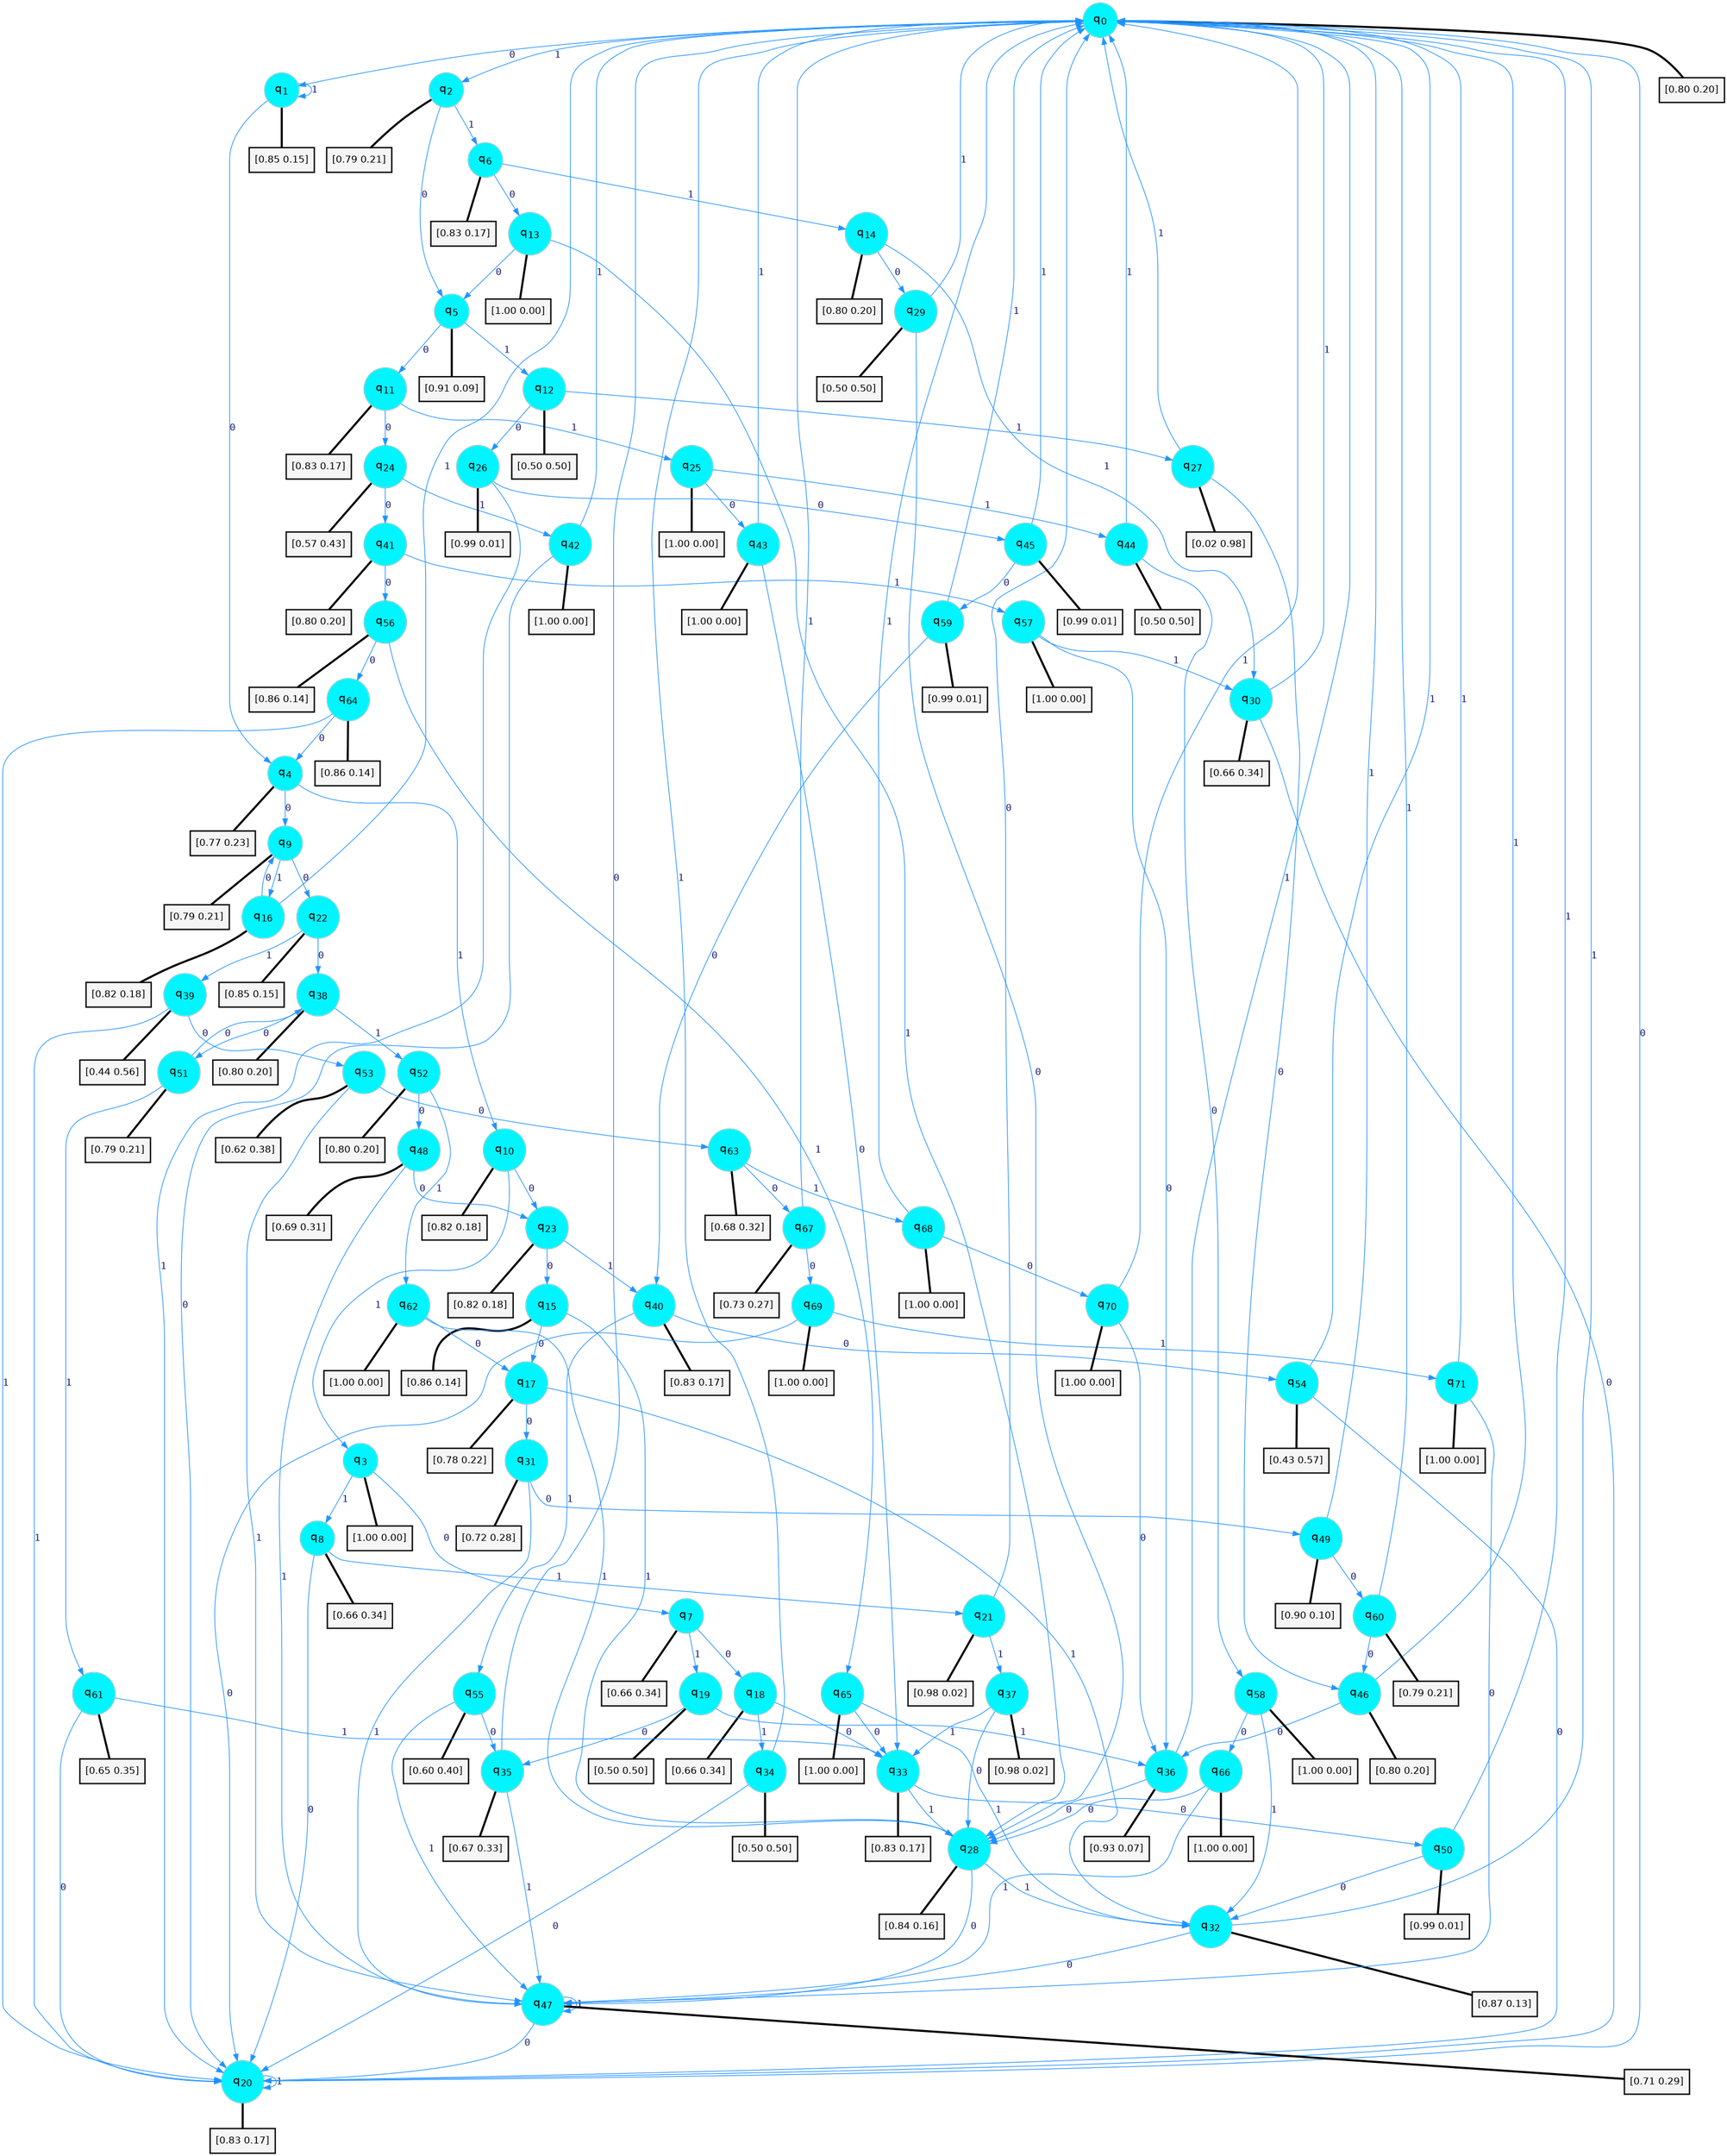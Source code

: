 digraph G {
graph [
bgcolor=transparent, dpi=300, rankdir=TD, size="40,25"];
node [
color=gray, fillcolor=turquoise1, fontcolor=black, fontname=Helvetica, fontsize=16, fontweight=bold, shape=circle, style=filled];
edge [
arrowsize=1, color=dodgerblue1, fontcolor=midnightblue, fontname=courier, fontweight=bold, penwidth=1, style=solid, weight=20];
0[label=<q<SUB>0</SUB>>];
1[label=<q<SUB>1</SUB>>];
2[label=<q<SUB>2</SUB>>];
3[label=<q<SUB>3</SUB>>];
4[label=<q<SUB>4</SUB>>];
5[label=<q<SUB>5</SUB>>];
6[label=<q<SUB>6</SUB>>];
7[label=<q<SUB>7</SUB>>];
8[label=<q<SUB>8</SUB>>];
9[label=<q<SUB>9</SUB>>];
10[label=<q<SUB>10</SUB>>];
11[label=<q<SUB>11</SUB>>];
12[label=<q<SUB>12</SUB>>];
13[label=<q<SUB>13</SUB>>];
14[label=<q<SUB>14</SUB>>];
15[label=<q<SUB>15</SUB>>];
16[label=<q<SUB>16</SUB>>];
17[label=<q<SUB>17</SUB>>];
18[label=<q<SUB>18</SUB>>];
19[label=<q<SUB>19</SUB>>];
20[label=<q<SUB>20</SUB>>];
21[label=<q<SUB>21</SUB>>];
22[label=<q<SUB>22</SUB>>];
23[label=<q<SUB>23</SUB>>];
24[label=<q<SUB>24</SUB>>];
25[label=<q<SUB>25</SUB>>];
26[label=<q<SUB>26</SUB>>];
27[label=<q<SUB>27</SUB>>];
28[label=<q<SUB>28</SUB>>];
29[label=<q<SUB>29</SUB>>];
30[label=<q<SUB>30</SUB>>];
31[label=<q<SUB>31</SUB>>];
32[label=<q<SUB>32</SUB>>];
33[label=<q<SUB>33</SUB>>];
34[label=<q<SUB>34</SUB>>];
35[label=<q<SUB>35</SUB>>];
36[label=<q<SUB>36</SUB>>];
37[label=<q<SUB>37</SUB>>];
38[label=<q<SUB>38</SUB>>];
39[label=<q<SUB>39</SUB>>];
40[label=<q<SUB>40</SUB>>];
41[label=<q<SUB>41</SUB>>];
42[label=<q<SUB>42</SUB>>];
43[label=<q<SUB>43</SUB>>];
44[label=<q<SUB>44</SUB>>];
45[label=<q<SUB>45</SUB>>];
46[label=<q<SUB>46</SUB>>];
47[label=<q<SUB>47</SUB>>];
48[label=<q<SUB>48</SUB>>];
49[label=<q<SUB>49</SUB>>];
50[label=<q<SUB>50</SUB>>];
51[label=<q<SUB>51</SUB>>];
52[label=<q<SUB>52</SUB>>];
53[label=<q<SUB>53</SUB>>];
54[label=<q<SUB>54</SUB>>];
55[label=<q<SUB>55</SUB>>];
56[label=<q<SUB>56</SUB>>];
57[label=<q<SUB>57</SUB>>];
58[label=<q<SUB>58</SUB>>];
59[label=<q<SUB>59</SUB>>];
60[label=<q<SUB>60</SUB>>];
61[label=<q<SUB>61</SUB>>];
62[label=<q<SUB>62</SUB>>];
63[label=<q<SUB>63</SUB>>];
64[label=<q<SUB>64</SUB>>];
65[label=<q<SUB>65</SUB>>];
66[label=<q<SUB>66</SUB>>];
67[label=<q<SUB>67</SUB>>];
68[label=<q<SUB>68</SUB>>];
69[label=<q<SUB>69</SUB>>];
70[label=<q<SUB>70</SUB>>];
71[label=<q<SUB>71</SUB>>];
72[label="[0.80 0.20]", shape=box,fontcolor=black, fontname=Helvetica, fontsize=14, penwidth=2, fillcolor=whitesmoke,color=black];
73[label="[0.85 0.15]", shape=box,fontcolor=black, fontname=Helvetica, fontsize=14, penwidth=2, fillcolor=whitesmoke,color=black];
74[label="[0.79 0.21]", shape=box,fontcolor=black, fontname=Helvetica, fontsize=14, penwidth=2, fillcolor=whitesmoke,color=black];
75[label="[1.00 0.00]", shape=box,fontcolor=black, fontname=Helvetica, fontsize=14, penwidth=2, fillcolor=whitesmoke,color=black];
76[label="[0.77 0.23]", shape=box,fontcolor=black, fontname=Helvetica, fontsize=14, penwidth=2, fillcolor=whitesmoke,color=black];
77[label="[0.91 0.09]", shape=box,fontcolor=black, fontname=Helvetica, fontsize=14, penwidth=2, fillcolor=whitesmoke,color=black];
78[label="[0.83 0.17]", shape=box,fontcolor=black, fontname=Helvetica, fontsize=14, penwidth=2, fillcolor=whitesmoke,color=black];
79[label="[0.66 0.34]", shape=box,fontcolor=black, fontname=Helvetica, fontsize=14, penwidth=2, fillcolor=whitesmoke,color=black];
80[label="[0.66 0.34]", shape=box,fontcolor=black, fontname=Helvetica, fontsize=14, penwidth=2, fillcolor=whitesmoke,color=black];
81[label="[0.79 0.21]", shape=box,fontcolor=black, fontname=Helvetica, fontsize=14, penwidth=2, fillcolor=whitesmoke,color=black];
82[label="[0.82 0.18]", shape=box,fontcolor=black, fontname=Helvetica, fontsize=14, penwidth=2, fillcolor=whitesmoke,color=black];
83[label="[0.83 0.17]", shape=box,fontcolor=black, fontname=Helvetica, fontsize=14, penwidth=2, fillcolor=whitesmoke,color=black];
84[label="[0.50 0.50]", shape=box,fontcolor=black, fontname=Helvetica, fontsize=14, penwidth=2, fillcolor=whitesmoke,color=black];
85[label="[1.00 0.00]", shape=box,fontcolor=black, fontname=Helvetica, fontsize=14, penwidth=2, fillcolor=whitesmoke,color=black];
86[label="[0.80 0.20]", shape=box,fontcolor=black, fontname=Helvetica, fontsize=14, penwidth=2, fillcolor=whitesmoke,color=black];
87[label="[0.86 0.14]", shape=box,fontcolor=black, fontname=Helvetica, fontsize=14, penwidth=2, fillcolor=whitesmoke,color=black];
88[label="[0.82 0.18]", shape=box,fontcolor=black, fontname=Helvetica, fontsize=14, penwidth=2, fillcolor=whitesmoke,color=black];
89[label="[0.78 0.22]", shape=box,fontcolor=black, fontname=Helvetica, fontsize=14, penwidth=2, fillcolor=whitesmoke,color=black];
90[label="[0.66 0.34]", shape=box,fontcolor=black, fontname=Helvetica, fontsize=14, penwidth=2, fillcolor=whitesmoke,color=black];
91[label="[0.50 0.50]", shape=box,fontcolor=black, fontname=Helvetica, fontsize=14, penwidth=2, fillcolor=whitesmoke,color=black];
92[label="[0.83 0.17]", shape=box,fontcolor=black, fontname=Helvetica, fontsize=14, penwidth=2, fillcolor=whitesmoke,color=black];
93[label="[0.98 0.02]", shape=box,fontcolor=black, fontname=Helvetica, fontsize=14, penwidth=2, fillcolor=whitesmoke,color=black];
94[label="[0.85 0.15]", shape=box,fontcolor=black, fontname=Helvetica, fontsize=14, penwidth=2, fillcolor=whitesmoke,color=black];
95[label="[0.82 0.18]", shape=box,fontcolor=black, fontname=Helvetica, fontsize=14, penwidth=2, fillcolor=whitesmoke,color=black];
96[label="[0.57 0.43]", shape=box,fontcolor=black, fontname=Helvetica, fontsize=14, penwidth=2, fillcolor=whitesmoke,color=black];
97[label="[1.00 0.00]", shape=box,fontcolor=black, fontname=Helvetica, fontsize=14, penwidth=2, fillcolor=whitesmoke,color=black];
98[label="[0.99 0.01]", shape=box,fontcolor=black, fontname=Helvetica, fontsize=14, penwidth=2, fillcolor=whitesmoke,color=black];
99[label="[0.02 0.98]", shape=box,fontcolor=black, fontname=Helvetica, fontsize=14, penwidth=2, fillcolor=whitesmoke,color=black];
100[label="[0.84 0.16]", shape=box,fontcolor=black, fontname=Helvetica, fontsize=14, penwidth=2, fillcolor=whitesmoke,color=black];
101[label="[0.50 0.50]", shape=box,fontcolor=black, fontname=Helvetica, fontsize=14, penwidth=2, fillcolor=whitesmoke,color=black];
102[label="[0.66 0.34]", shape=box,fontcolor=black, fontname=Helvetica, fontsize=14, penwidth=2, fillcolor=whitesmoke,color=black];
103[label="[0.72 0.28]", shape=box,fontcolor=black, fontname=Helvetica, fontsize=14, penwidth=2, fillcolor=whitesmoke,color=black];
104[label="[0.87 0.13]", shape=box,fontcolor=black, fontname=Helvetica, fontsize=14, penwidth=2, fillcolor=whitesmoke,color=black];
105[label="[0.83 0.17]", shape=box,fontcolor=black, fontname=Helvetica, fontsize=14, penwidth=2, fillcolor=whitesmoke,color=black];
106[label="[0.50 0.50]", shape=box,fontcolor=black, fontname=Helvetica, fontsize=14, penwidth=2, fillcolor=whitesmoke,color=black];
107[label="[0.67 0.33]", shape=box,fontcolor=black, fontname=Helvetica, fontsize=14, penwidth=2, fillcolor=whitesmoke,color=black];
108[label="[0.93 0.07]", shape=box,fontcolor=black, fontname=Helvetica, fontsize=14, penwidth=2, fillcolor=whitesmoke,color=black];
109[label="[0.98 0.02]", shape=box,fontcolor=black, fontname=Helvetica, fontsize=14, penwidth=2, fillcolor=whitesmoke,color=black];
110[label="[0.80 0.20]", shape=box,fontcolor=black, fontname=Helvetica, fontsize=14, penwidth=2, fillcolor=whitesmoke,color=black];
111[label="[0.44 0.56]", shape=box,fontcolor=black, fontname=Helvetica, fontsize=14, penwidth=2, fillcolor=whitesmoke,color=black];
112[label="[0.83 0.17]", shape=box,fontcolor=black, fontname=Helvetica, fontsize=14, penwidth=2, fillcolor=whitesmoke,color=black];
113[label="[0.80 0.20]", shape=box,fontcolor=black, fontname=Helvetica, fontsize=14, penwidth=2, fillcolor=whitesmoke,color=black];
114[label="[1.00 0.00]", shape=box,fontcolor=black, fontname=Helvetica, fontsize=14, penwidth=2, fillcolor=whitesmoke,color=black];
115[label="[1.00 0.00]", shape=box,fontcolor=black, fontname=Helvetica, fontsize=14, penwidth=2, fillcolor=whitesmoke,color=black];
116[label="[0.50 0.50]", shape=box,fontcolor=black, fontname=Helvetica, fontsize=14, penwidth=2, fillcolor=whitesmoke,color=black];
117[label="[0.99 0.01]", shape=box,fontcolor=black, fontname=Helvetica, fontsize=14, penwidth=2, fillcolor=whitesmoke,color=black];
118[label="[0.80 0.20]", shape=box,fontcolor=black, fontname=Helvetica, fontsize=14, penwidth=2, fillcolor=whitesmoke,color=black];
119[label="[0.71 0.29]", shape=box,fontcolor=black, fontname=Helvetica, fontsize=14, penwidth=2, fillcolor=whitesmoke,color=black];
120[label="[0.69 0.31]", shape=box,fontcolor=black, fontname=Helvetica, fontsize=14, penwidth=2, fillcolor=whitesmoke,color=black];
121[label="[0.90 0.10]", shape=box,fontcolor=black, fontname=Helvetica, fontsize=14, penwidth=2, fillcolor=whitesmoke,color=black];
122[label="[0.99 0.01]", shape=box,fontcolor=black, fontname=Helvetica, fontsize=14, penwidth=2, fillcolor=whitesmoke,color=black];
123[label="[0.79 0.21]", shape=box,fontcolor=black, fontname=Helvetica, fontsize=14, penwidth=2, fillcolor=whitesmoke,color=black];
124[label="[0.80 0.20]", shape=box,fontcolor=black, fontname=Helvetica, fontsize=14, penwidth=2, fillcolor=whitesmoke,color=black];
125[label="[0.62 0.38]", shape=box,fontcolor=black, fontname=Helvetica, fontsize=14, penwidth=2, fillcolor=whitesmoke,color=black];
126[label="[0.43 0.57]", shape=box,fontcolor=black, fontname=Helvetica, fontsize=14, penwidth=2, fillcolor=whitesmoke,color=black];
127[label="[0.60 0.40]", shape=box,fontcolor=black, fontname=Helvetica, fontsize=14, penwidth=2, fillcolor=whitesmoke,color=black];
128[label="[0.86 0.14]", shape=box,fontcolor=black, fontname=Helvetica, fontsize=14, penwidth=2, fillcolor=whitesmoke,color=black];
129[label="[1.00 0.00]", shape=box,fontcolor=black, fontname=Helvetica, fontsize=14, penwidth=2, fillcolor=whitesmoke,color=black];
130[label="[1.00 0.00]", shape=box,fontcolor=black, fontname=Helvetica, fontsize=14, penwidth=2, fillcolor=whitesmoke,color=black];
131[label="[0.99 0.01]", shape=box,fontcolor=black, fontname=Helvetica, fontsize=14, penwidth=2, fillcolor=whitesmoke,color=black];
132[label="[0.79 0.21]", shape=box,fontcolor=black, fontname=Helvetica, fontsize=14, penwidth=2, fillcolor=whitesmoke,color=black];
133[label="[0.65 0.35]", shape=box,fontcolor=black, fontname=Helvetica, fontsize=14, penwidth=2, fillcolor=whitesmoke,color=black];
134[label="[1.00 0.00]", shape=box,fontcolor=black, fontname=Helvetica, fontsize=14, penwidth=2, fillcolor=whitesmoke,color=black];
135[label="[0.68 0.32]", shape=box,fontcolor=black, fontname=Helvetica, fontsize=14, penwidth=2, fillcolor=whitesmoke,color=black];
136[label="[0.86 0.14]", shape=box,fontcolor=black, fontname=Helvetica, fontsize=14, penwidth=2, fillcolor=whitesmoke,color=black];
137[label="[1.00 0.00]", shape=box,fontcolor=black, fontname=Helvetica, fontsize=14, penwidth=2, fillcolor=whitesmoke,color=black];
138[label="[1.00 0.00]", shape=box,fontcolor=black, fontname=Helvetica, fontsize=14, penwidth=2, fillcolor=whitesmoke,color=black];
139[label="[0.73 0.27]", shape=box,fontcolor=black, fontname=Helvetica, fontsize=14, penwidth=2, fillcolor=whitesmoke,color=black];
140[label="[1.00 0.00]", shape=box,fontcolor=black, fontname=Helvetica, fontsize=14, penwidth=2, fillcolor=whitesmoke,color=black];
141[label="[1.00 0.00]", shape=box,fontcolor=black, fontname=Helvetica, fontsize=14, penwidth=2, fillcolor=whitesmoke,color=black];
142[label="[1.00 0.00]", shape=box,fontcolor=black, fontname=Helvetica, fontsize=14, penwidth=2, fillcolor=whitesmoke,color=black];
143[label="[1.00 0.00]", shape=box,fontcolor=black, fontname=Helvetica, fontsize=14, penwidth=2, fillcolor=whitesmoke,color=black];
0->1 [label=0];
0->2 [label=1];
0->72 [arrowhead=none, penwidth=3,color=black];
1->4 [label=0];
1->1 [label=1];
1->73 [arrowhead=none, penwidth=3,color=black];
2->5 [label=0];
2->6 [label=1];
2->74 [arrowhead=none, penwidth=3,color=black];
3->7 [label=0];
3->8 [label=1];
3->75 [arrowhead=none, penwidth=3,color=black];
4->9 [label=0];
4->10 [label=1];
4->76 [arrowhead=none, penwidth=3,color=black];
5->11 [label=0];
5->12 [label=1];
5->77 [arrowhead=none, penwidth=3,color=black];
6->13 [label=0];
6->14 [label=1];
6->78 [arrowhead=none, penwidth=3,color=black];
7->18 [label=0];
7->19 [label=1];
7->79 [arrowhead=none, penwidth=3,color=black];
8->20 [label=0];
8->21 [label=1];
8->80 [arrowhead=none, penwidth=3,color=black];
9->22 [label=0];
9->16 [label=1];
9->81 [arrowhead=none, penwidth=3,color=black];
10->23 [label=0];
10->3 [label=1];
10->82 [arrowhead=none, penwidth=3,color=black];
11->24 [label=0];
11->25 [label=1];
11->83 [arrowhead=none, penwidth=3,color=black];
12->26 [label=0];
12->27 [label=1];
12->84 [arrowhead=none, penwidth=3,color=black];
13->5 [label=0];
13->28 [label=1];
13->85 [arrowhead=none, penwidth=3,color=black];
14->29 [label=0];
14->30 [label=1];
14->86 [arrowhead=none, penwidth=3,color=black];
15->17 [label=0];
15->28 [label=1];
15->87 [arrowhead=none, penwidth=3,color=black];
16->9 [label=0];
16->0 [label=1];
16->88 [arrowhead=none, penwidth=3,color=black];
17->31 [label=0];
17->32 [label=1];
17->89 [arrowhead=none, penwidth=3,color=black];
18->33 [label=0];
18->34 [label=1];
18->90 [arrowhead=none, penwidth=3,color=black];
19->35 [label=0];
19->36 [label=1];
19->91 [arrowhead=none, penwidth=3,color=black];
20->0 [label=0];
20->20 [label=1];
20->92 [arrowhead=none, penwidth=3,color=black];
21->0 [label=0];
21->37 [label=1];
21->93 [arrowhead=none, penwidth=3,color=black];
22->38 [label=0];
22->39 [label=1];
22->94 [arrowhead=none, penwidth=3,color=black];
23->15 [label=0];
23->40 [label=1];
23->95 [arrowhead=none, penwidth=3,color=black];
24->41 [label=0];
24->42 [label=1];
24->96 [arrowhead=none, penwidth=3,color=black];
25->43 [label=0];
25->44 [label=1];
25->97 [arrowhead=none, penwidth=3,color=black];
26->45 [label=0];
26->20 [label=1];
26->98 [arrowhead=none, penwidth=3,color=black];
27->46 [label=0];
27->0 [label=1];
27->99 [arrowhead=none, penwidth=3,color=black];
28->47 [label=0];
28->32 [label=1];
28->100 [arrowhead=none, penwidth=3,color=black];
29->28 [label=0];
29->0 [label=1];
29->101 [arrowhead=none, penwidth=3,color=black];
30->20 [label=0];
30->0 [label=1];
30->102 [arrowhead=none, penwidth=3,color=black];
31->49 [label=0];
31->47 [label=1];
31->103 [arrowhead=none, penwidth=3,color=black];
32->47 [label=0];
32->0 [label=1];
32->104 [arrowhead=none, penwidth=3,color=black];
33->50 [label=0];
33->28 [label=1];
33->105 [arrowhead=none, penwidth=3,color=black];
34->20 [label=0];
34->0 [label=1];
34->106 [arrowhead=none, penwidth=3,color=black];
35->0 [label=0];
35->47 [label=1];
35->107 [arrowhead=none, penwidth=3,color=black];
36->28 [label=0];
36->0 [label=1];
36->108 [arrowhead=none, penwidth=3,color=black];
37->28 [label=0];
37->33 [label=1];
37->109 [arrowhead=none, penwidth=3,color=black];
38->51 [label=0];
38->52 [label=1];
38->110 [arrowhead=none, penwidth=3,color=black];
39->53 [label=0];
39->20 [label=1];
39->111 [arrowhead=none, penwidth=3,color=black];
40->54 [label=0];
40->55 [label=1];
40->112 [arrowhead=none, penwidth=3,color=black];
41->56 [label=0];
41->57 [label=1];
41->113 [arrowhead=none, penwidth=3,color=black];
42->20 [label=0];
42->0 [label=1];
42->114 [arrowhead=none, penwidth=3,color=black];
43->33 [label=0];
43->0 [label=1];
43->115 [arrowhead=none, penwidth=3,color=black];
44->58 [label=0];
44->0 [label=1];
44->116 [arrowhead=none, penwidth=3,color=black];
45->59 [label=0];
45->0 [label=1];
45->117 [arrowhead=none, penwidth=3,color=black];
46->36 [label=0];
46->0 [label=1];
46->118 [arrowhead=none, penwidth=3,color=black];
47->20 [label=0];
47->47 [label=1];
47->119 [arrowhead=none, penwidth=3,color=black];
48->23 [label=0];
48->47 [label=1];
48->120 [arrowhead=none, penwidth=3,color=black];
49->60 [label=0];
49->0 [label=1];
49->121 [arrowhead=none, penwidth=3,color=black];
50->32 [label=0];
50->0 [label=1];
50->122 [arrowhead=none, penwidth=3,color=black];
51->38 [label=0];
51->61 [label=1];
51->123 [arrowhead=none, penwidth=3,color=black];
52->48 [label=0];
52->62 [label=1];
52->124 [arrowhead=none, penwidth=3,color=black];
53->63 [label=0];
53->47 [label=1];
53->125 [arrowhead=none, penwidth=3,color=black];
54->20 [label=0];
54->0 [label=1];
54->126 [arrowhead=none, penwidth=3,color=black];
55->35 [label=0];
55->47 [label=1];
55->127 [arrowhead=none, penwidth=3,color=black];
56->64 [label=0];
56->65 [label=1];
56->128 [arrowhead=none, penwidth=3,color=black];
57->36 [label=0];
57->30 [label=1];
57->129 [arrowhead=none, penwidth=3,color=black];
58->66 [label=0];
58->32 [label=1];
58->130 [arrowhead=none, penwidth=3,color=black];
59->40 [label=0];
59->0 [label=1];
59->131 [arrowhead=none, penwidth=3,color=black];
60->46 [label=0];
60->0 [label=1];
60->132 [arrowhead=none, penwidth=3,color=black];
61->20 [label=0];
61->33 [label=1];
61->133 [arrowhead=none, penwidth=3,color=black];
62->17 [label=0];
62->28 [label=1];
62->134 [arrowhead=none, penwidth=3,color=black];
63->67 [label=0];
63->68 [label=1];
63->135 [arrowhead=none, penwidth=3,color=black];
64->4 [label=0];
64->20 [label=1];
64->136 [arrowhead=none, penwidth=3,color=black];
65->33 [label=0];
65->32 [label=1];
65->137 [arrowhead=none, penwidth=3,color=black];
66->28 [label=0];
66->47 [label=1];
66->138 [arrowhead=none, penwidth=3,color=black];
67->69 [label=0];
67->0 [label=1];
67->139 [arrowhead=none, penwidth=3,color=black];
68->70 [label=0];
68->0 [label=1];
68->140 [arrowhead=none, penwidth=3,color=black];
69->20 [label=0];
69->71 [label=1];
69->141 [arrowhead=none, penwidth=3,color=black];
70->36 [label=0];
70->0 [label=1];
70->142 [arrowhead=none, penwidth=3,color=black];
71->47 [label=0];
71->0 [label=1];
71->143 [arrowhead=none, penwidth=3,color=black];
}
